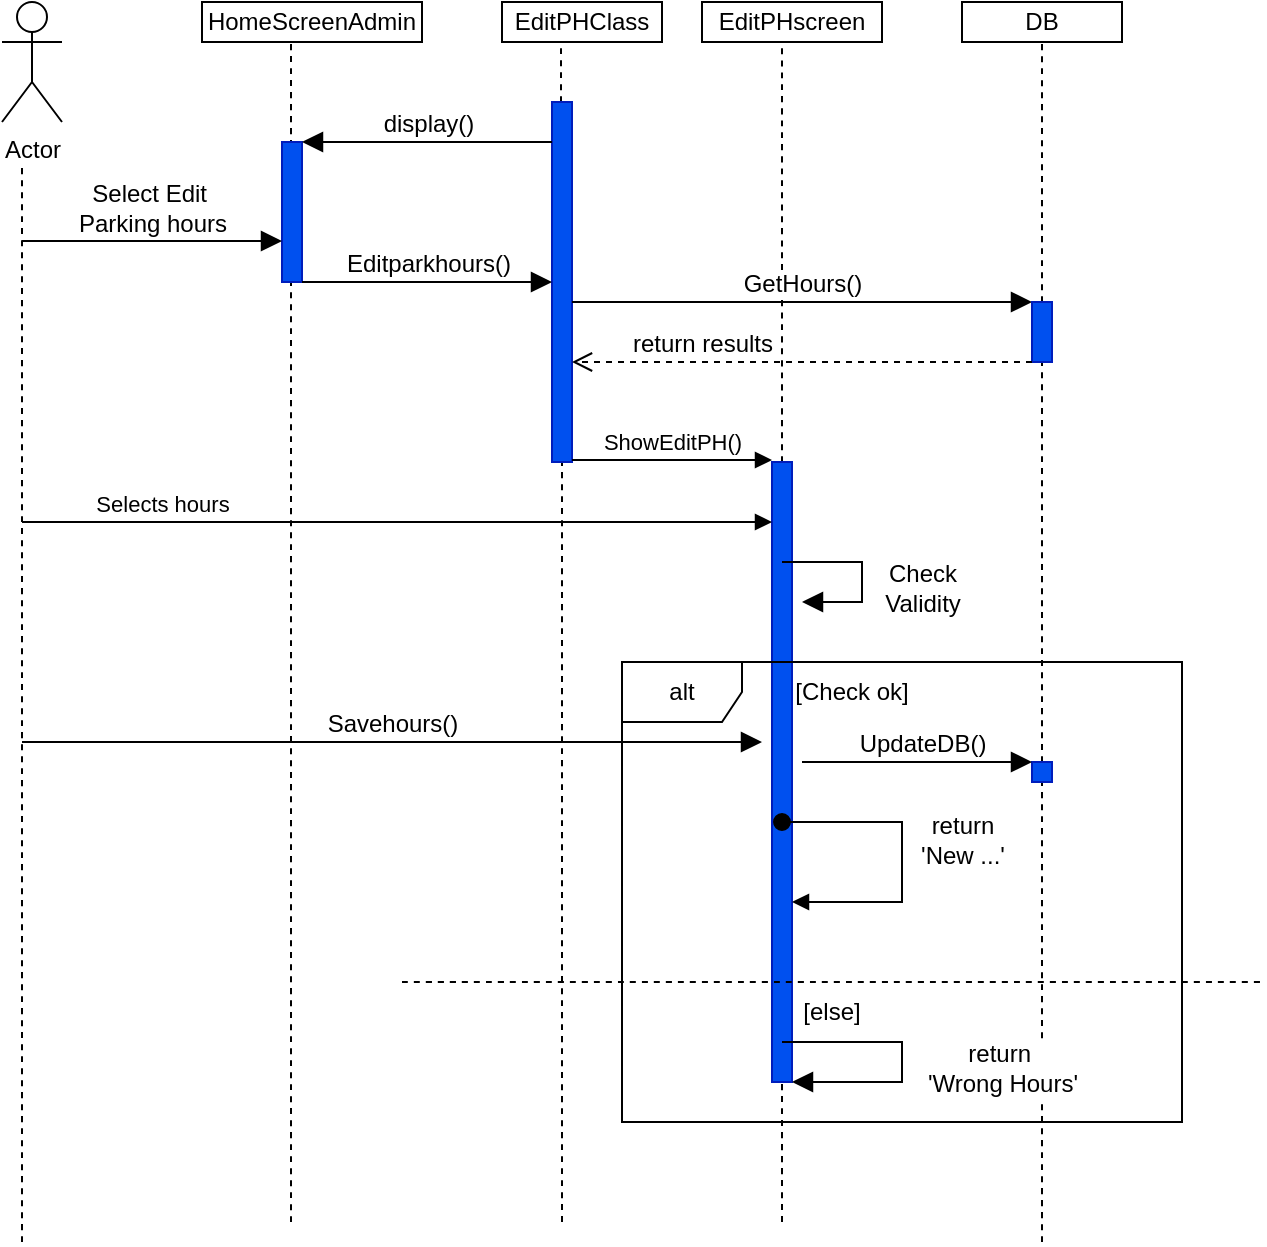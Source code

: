 <mxfile version="27.0.5">
  <diagram name="Page-1" id="2YBvvXClWsGukQMizWep">
    <mxGraphModel dx="1281" dy="567" grid="1" gridSize="10" guides="1" tooltips="1" connect="1" arrows="1" fold="1" page="1" pageScale="1" pageWidth="850" pageHeight="1100" math="0" shadow="0">
      <root>
        <mxCell id="0" />
        <mxCell id="1" parent="0" />
        <mxCell id="UUqe1rCwqXkSy-kp3-O1-1" value="Actor" style="shape=umlActor;verticalLabelPosition=bottom;verticalAlign=top;html=1;outlineConnect=0;" parent="1" vertex="1">
          <mxGeometry x="20" y="20" width="30" height="60" as="geometry" />
        </mxCell>
        <mxCell id="UUqe1rCwqXkSy-kp3-O1-5" value="HomeScreenAdmin" style="rounded=0;whiteSpace=wrap;html=1;" parent="1" vertex="1">
          <mxGeometry x="120" y="20" width="110" height="20" as="geometry" />
        </mxCell>
        <mxCell id="UUqe1rCwqXkSy-kp3-O1-6" value="EditPHClass" style="rounded=0;whiteSpace=wrap;html=1;" parent="1" vertex="1">
          <mxGeometry x="270" y="20" width="80" height="20" as="geometry" />
        </mxCell>
        <mxCell id="UUqe1rCwqXkSy-kp3-O1-7" value="EditPHscreen" style="rounded=0;whiteSpace=wrap;html=1;" parent="1" vertex="1">
          <mxGeometry x="370" y="20" width="90" height="20" as="geometry" />
        </mxCell>
        <mxCell id="UUqe1rCwqXkSy-kp3-O1-8" value="DB" style="rounded=0;whiteSpace=wrap;html=1;" parent="1" vertex="1">
          <mxGeometry x="500" y="20" width="80" height="20" as="geometry" />
        </mxCell>
        <mxCell id="UUqe1rCwqXkSy-kp3-O1-9" value="" style="endArrow=none;dashed=1;html=1;rounded=0;fontSize=12;startSize=8;endSize=8;curved=1;" parent="1" edge="1">
          <mxGeometry width="50" height="50" relative="1" as="geometry">
            <mxPoint x="30" y="640" as="sourcePoint" />
            <mxPoint x="30" y="100" as="targetPoint" />
          </mxGeometry>
        </mxCell>
        <mxCell id="UUqe1rCwqXkSy-kp3-O1-10" value="" style="endArrow=none;dashed=1;html=1;rounded=0;fontSize=12;startSize=8;endSize=8;curved=1;" parent="1" source="UUqe1rCwqXkSy-kp3-O1-14" edge="1">
          <mxGeometry width="50" height="50" relative="1" as="geometry">
            <mxPoint x="540" y="600" as="sourcePoint" />
            <mxPoint x="540" y="40" as="targetPoint" />
          </mxGeometry>
        </mxCell>
        <mxCell id="UUqe1rCwqXkSy-kp3-O1-11" value="" style="endArrow=none;dashed=1;html=1;rounded=0;fontSize=12;startSize=8;endSize=8;curved=1;" parent="1" source="UUqe1rCwqXkSy-kp3-O1-26" edge="1">
          <mxGeometry width="50" height="50" relative="1" as="geometry">
            <mxPoint x="410" y="600" as="sourcePoint" />
            <mxPoint x="410" y="40" as="targetPoint" />
          </mxGeometry>
        </mxCell>
        <mxCell id="UUqe1rCwqXkSy-kp3-O1-12" value="" style="endArrow=none;dashed=1;html=1;rounded=0;fontSize=12;startSize=8;endSize=8;curved=1;" parent="1" source="UUqe1rCwqXkSy-kp3-O1-15" edge="1">
          <mxGeometry width="50" height="50" relative="1" as="geometry">
            <mxPoint x="299.5" y="600" as="sourcePoint" />
            <mxPoint x="299.5" y="40" as="targetPoint" />
          </mxGeometry>
        </mxCell>
        <mxCell id="UUqe1rCwqXkSy-kp3-O1-13" value="" style="endArrow=none;dashed=1;html=1;rounded=0;fontSize=12;startSize=8;endSize=8;curved=1;" parent="1" edge="1">
          <mxGeometry width="50" height="50" relative="1" as="geometry">
            <mxPoint x="164.5" y="110" as="sourcePoint" />
            <mxPoint x="164.5" y="40" as="targetPoint" />
          </mxGeometry>
        </mxCell>
        <mxCell id="UUqe1rCwqXkSy-kp3-O1-17" value="" style="endArrow=none;dashed=1;html=1;rounded=0;fontSize=12;startSize=8;endSize=8;curved=1;" parent="1" edge="1">
          <mxGeometry width="50" height="50" relative="1" as="geometry">
            <mxPoint x="164.5" y="630" as="sourcePoint" />
            <mxPoint x="164.5" y="160" as="targetPoint" />
          </mxGeometry>
        </mxCell>
        <mxCell id="UUqe1rCwqXkSy-kp3-O1-16" value="" style="html=1;points=[[0,0,0,0,5],[0,1,0,0,-5],[1,0,0,0,5],[1,1,0,0,-5]];perimeter=orthogonalPerimeter;outlineConnect=0;targetShapes=umlLifeline;portConstraint=eastwest;newEdgeStyle={&quot;curved&quot;:0,&quot;rounded&quot;:0};fillColor=#0050ef;fontColor=#ffffff;strokeColor=#001DBC;" parent="1" vertex="1">
          <mxGeometry x="160" y="90" width="10" height="70" as="geometry" />
        </mxCell>
        <mxCell id="UUqe1rCwqXkSy-kp3-O1-18" value="Select Edit&amp;nbsp;&lt;div&gt;Parking hours&lt;/div&gt;" style="html=1;verticalAlign=bottom;endArrow=block;curved=0;rounded=0;fontSize=12;startSize=8;endSize=8;" parent="1" target="UUqe1rCwqXkSy-kp3-O1-16" edge="1">
          <mxGeometry width="80" relative="1" as="geometry">
            <mxPoint x="30" y="139.5" as="sourcePoint" />
            <mxPoint x="110" y="139.5" as="targetPoint" />
          </mxGeometry>
        </mxCell>
        <mxCell id="UUqe1rCwqXkSy-kp3-O1-19" value="" style="endArrow=none;dashed=1;html=1;rounded=0;fontSize=12;startSize=8;endSize=8;curved=1;" parent="1" target="UUqe1rCwqXkSy-kp3-O1-15" edge="1">
          <mxGeometry width="50" height="50" relative="1" as="geometry">
            <mxPoint x="300" y="630" as="sourcePoint" />
            <mxPoint x="299.5" y="40" as="targetPoint" />
          </mxGeometry>
        </mxCell>
        <mxCell id="UUqe1rCwqXkSy-kp3-O1-15" value="" style="html=1;points=[[0,0,0,0,5],[0,1,0,0,-5],[1,0,0,0,5],[1,1,0,0,-5]];perimeter=orthogonalPerimeter;outlineConnect=0;targetShapes=umlLifeline;portConstraint=eastwest;newEdgeStyle={&quot;curved&quot;:0,&quot;rounded&quot;:0};fillColor=#0050ef;fontColor=#ffffff;strokeColor=#001DBC;" parent="1" vertex="1">
          <mxGeometry x="295" y="70" width="10" height="180" as="geometry" />
        </mxCell>
        <mxCell id="UUqe1rCwqXkSy-kp3-O1-20" value="display()" style="html=1;verticalAlign=bottom;endArrow=block;curved=0;rounded=0;fontSize=12;startSize=8;endSize=8;" parent="1" edge="1">
          <mxGeometry width="80" relative="1" as="geometry">
            <mxPoint x="295" y="90" as="sourcePoint" />
            <mxPoint x="170" y="90" as="targetPoint" />
          </mxGeometry>
        </mxCell>
        <mxCell id="UUqe1rCwqXkSy-kp3-O1-21" value="GetHours()" style="html=1;verticalAlign=bottom;endArrow=block;curved=0;rounded=0;fontSize=12;startSize=8;endSize=8;" parent="1" target="UUqe1rCwqXkSy-kp3-O1-14" edge="1">
          <mxGeometry width="80" relative="1" as="geometry">
            <mxPoint x="305" y="170" as="sourcePoint" />
            <mxPoint x="385" y="170" as="targetPoint" />
            <mxPoint as="offset" />
          </mxGeometry>
        </mxCell>
        <mxCell id="UUqe1rCwqXkSy-kp3-O1-22" value="" style="endArrow=none;dashed=1;html=1;rounded=0;fontSize=12;startSize=8;endSize=8;curved=1;" parent="1" target="UUqe1rCwqXkSy-kp3-O1-14" edge="1">
          <mxGeometry width="50" height="50" relative="1" as="geometry">
            <mxPoint x="540" y="640" as="sourcePoint" />
            <mxPoint x="540" y="40" as="targetPoint" />
          </mxGeometry>
        </mxCell>
        <mxCell id="UUqe1rCwqXkSy-kp3-O1-14" value="" style="html=1;points=[[0,0,0,0,5],[0,1,0,0,-5],[1,0,0,0,5],[1,1,0,0,-5]];perimeter=orthogonalPerimeter;outlineConnect=0;targetShapes=umlLifeline;portConstraint=eastwest;newEdgeStyle={&quot;curved&quot;:0,&quot;rounded&quot;:0};fillColor=#0050ef;fontColor=#ffffff;strokeColor=#001DBC;" parent="1" vertex="1">
          <mxGeometry x="535" y="170" width="10" height="30" as="geometry" />
        </mxCell>
        <mxCell id="UUqe1rCwqXkSy-kp3-O1-23" value="Editparkhours()" style="html=1;verticalAlign=bottom;endArrow=block;curved=0;rounded=0;fontSize=12;startSize=8;endSize=8;" parent="1" target="UUqe1rCwqXkSy-kp3-O1-15" edge="1">
          <mxGeometry width="80" relative="1" as="geometry">
            <mxPoint x="170" y="160" as="sourcePoint" />
            <mxPoint x="250" y="160" as="targetPoint" />
          </mxGeometry>
        </mxCell>
        <mxCell id="UUqe1rCwqXkSy-kp3-O1-24" value="return results" style="html=1;verticalAlign=bottom;endArrow=open;dashed=1;endSize=8;curved=0;rounded=0;fontSize=12;exitX=0;exitY=1;exitDx=0;exitDy=0;exitPerimeter=0;" parent="1" source="UUqe1rCwqXkSy-kp3-O1-14" edge="1">
          <mxGeometry x="0.441" relative="1" as="geometry">
            <mxPoint x="530" y="200" as="sourcePoint" />
            <mxPoint x="305" y="200" as="targetPoint" />
            <mxPoint as="offset" />
          </mxGeometry>
        </mxCell>
        <mxCell id="UUqe1rCwqXkSy-kp3-O1-25" value="" style="endArrow=none;dashed=1;html=1;rounded=0;fontSize=12;startSize=8;endSize=8;curved=1;" parent="1" target="UUqe1rCwqXkSy-kp3-O1-26" edge="1">
          <mxGeometry width="50" height="50" relative="1" as="geometry">
            <mxPoint x="410" y="630" as="sourcePoint" />
            <mxPoint x="410" y="40" as="targetPoint" />
          </mxGeometry>
        </mxCell>
        <mxCell id="UUqe1rCwqXkSy-kp3-O1-26" value="" style="html=1;points=[[0,0,0,0,5],[0,1,0,0,-5],[1,0,0,0,5],[1,1,0,0,-5]];perimeter=orthogonalPerimeter;outlineConnect=0;targetShapes=umlLifeline;portConstraint=eastwest;newEdgeStyle={&quot;curved&quot;:0,&quot;rounded&quot;:0};fillColor=#0050ef;fontColor=#ffffff;strokeColor=#001DBC;" parent="1" vertex="1">
          <mxGeometry x="405" y="250" width="10" height="310" as="geometry" />
        </mxCell>
        <mxCell id="UUqe1rCwqXkSy-kp3-O1-27" value="ShowEditPH()" style="html=1;verticalAlign=bottom;endArrow=block;curved=0;rounded=0;" parent="1" edge="1">
          <mxGeometry width="80" relative="1" as="geometry">
            <mxPoint x="305" y="249" as="sourcePoint" />
            <mxPoint x="405" y="249" as="targetPoint" />
          </mxGeometry>
        </mxCell>
        <mxCell id="UUqe1rCwqXkSy-kp3-O1-28" value="Selects hours" style="html=1;verticalAlign=bottom;endArrow=block;curved=0;rounded=0;" parent="1" target="UUqe1rCwqXkSy-kp3-O1-26" edge="1">
          <mxGeometry x="-0.627" width="80" relative="1" as="geometry">
            <mxPoint x="30" y="280" as="sourcePoint" />
            <mxPoint x="400" y="280" as="targetPoint" />
            <mxPoint as="offset" />
          </mxGeometry>
        </mxCell>
        <mxCell id="UUqe1rCwqXkSy-kp3-O1-30" value="Check&lt;div&gt;Validity&lt;/div&gt;" style="html=1;verticalAlign=bottom;endArrow=block;curved=0;rounded=0;fontSize=12;startSize=8;endSize=8;" parent="1" edge="1">
          <mxGeometry x="0.333" y="32" width="80" relative="1" as="geometry">
            <mxPoint x="410" y="300" as="sourcePoint" />
            <mxPoint x="420" y="320" as="targetPoint" />
            <Array as="points">
              <mxPoint x="450" y="300" />
              <mxPoint x="450" y="320" />
            </Array>
            <mxPoint x="30" y="-22" as="offset" />
          </mxGeometry>
        </mxCell>
        <mxCell id="UUqe1rCwqXkSy-kp3-O1-31" value="alt" style="shape=umlFrame;whiteSpace=wrap;html=1;pointerEvents=0;" parent="1" vertex="1">
          <mxGeometry x="330" y="350" width="280" height="230" as="geometry" />
        </mxCell>
        <mxCell id="UUqe1rCwqXkSy-kp3-O1-35" value="[Check ok]" style="text;html=1;align=center;verticalAlign=middle;whiteSpace=wrap;rounded=0;" parent="1" vertex="1">
          <mxGeometry x="415" y="350" width="60" height="30" as="geometry" />
        </mxCell>
        <mxCell id="UUqe1rCwqXkSy-kp3-O1-36" value="" style="html=1;points=[[0,0,0,0,5],[0,1,0,0,-5],[1,0,0,0,5],[1,1,0,0,-5]];perimeter=orthogonalPerimeter;outlineConnect=0;targetShapes=umlLifeline;portConstraint=eastwest;newEdgeStyle={&quot;curved&quot;:0,&quot;rounded&quot;:0};fillColor=#0050ef;fontColor=#ffffff;strokeColor=#001DBC;" parent="1" vertex="1">
          <mxGeometry x="535" y="400" width="10" height="10" as="geometry" />
        </mxCell>
        <mxCell id="UUqe1rCwqXkSy-kp3-O1-37" value="UpdateDB()" style="html=1;verticalAlign=bottom;endArrow=block;curved=0;rounded=0;fontSize=12;startSize=8;endSize=8;" parent="1" target="UUqe1rCwqXkSy-kp3-O1-36" edge="1">
          <mxGeometry x="0.043" width="80" relative="1" as="geometry">
            <mxPoint x="420" y="400" as="sourcePoint" />
            <mxPoint x="500" y="400" as="targetPoint" />
            <mxPoint as="offset" />
          </mxGeometry>
        </mxCell>
        <mxCell id="UUqe1rCwqXkSy-kp3-O1-39" value="return&lt;div&gt;&#39;New ...&#39;&lt;/div&gt;" style="html=1;verticalAlign=bottom;startArrow=oval;startFill=1;endArrow=block;startSize=8;curved=0;rounded=0;fontSize=12;" parent="1" target="UUqe1rCwqXkSy-kp3-O1-26" edge="1">
          <mxGeometry x="0.103" y="30" width="60" relative="1" as="geometry">
            <mxPoint x="410" y="430" as="sourcePoint" />
            <mxPoint x="480" y="430" as="targetPoint" />
            <Array as="points">
              <mxPoint x="470" y="430" />
              <mxPoint x="470" y="470" />
            </Array>
            <mxPoint as="offset" />
          </mxGeometry>
        </mxCell>
        <mxCell id="UUqe1rCwqXkSy-kp3-O1-40" value="" style="endArrow=none;dashed=1;html=1;rounded=0;fontSize=12;startSize=8;endSize=8;curved=1;" parent="1" edge="1">
          <mxGeometry width="50" height="50" relative="1" as="geometry">
            <mxPoint x="220" y="510" as="sourcePoint" />
            <mxPoint x="650" y="510" as="targetPoint" />
          </mxGeometry>
        </mxCell>
        <mxCell id="UUqe1rCwqXkSy-kp3-O1-41" value="return&amp;nbsp;&lt;div&gt;&#39;Wrong Hours&#39;&lt;/div&gt;" style="html=1;verticalAlign=bottom;endArrow=block;curved=0;rounded=0;fontSize=12;startSize=8;endSize=8;" parent="1" target="UUqe1rCwqXkSy-kp3-O1-26" edge="1">
          <mxGeometry x="0.185" y="51" width="80" relative="1" as="geometry">
            <mxPoint x="410" y="540" as="sourcePoint" />
            <mxPoint x="490" y="540" as="targetPoint" />
            <Array as="points">
              <mxPoint x="470" y="540" />
              <mxPoint x="470" y="560" />
            </Array>
            <mxPoint x="50" y="-41" as="offset" />
          </mxGeometry>
        </mxCell>
        <mxCell id="UUqe1rCwqXkSy-kp3-O1-43" value="[else]" style="text;html=1;align=center;verticalAlign=middle;whiteSpace=wrap;rounded=0;" parent="1" vertex="1">
          <mxGeometry x="405" y="510" width="60" height="30" as="geometry" />
        </mxCell>
        <mxCell id="UUqe1rCwqXkSy-kp3-O1-44" value="Savehours()" style="html=1;verticalAlign=bottom;endArrow=block;curved=0;rounded=0;fontSize=12;startSize=8;endSize=8;" parent="1" edge="1">
          <mxGeometry width="80" relative="1" as="geometry">
            <mxPoint x="30" y="390" as="sourcePoint" />
            <mxPoint x="400" y="390" as="targetPoint" />
          </mxGeometry>
        </mxCell>
      </root>
    </mxGraphModel>
  </diagram>
</mxfile>
